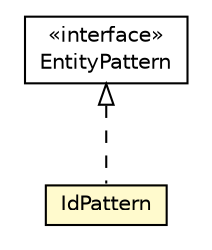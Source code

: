 #!/usr/local/bin/dot
#
# Class diagram 
# Generated by UMLGraph version R5_6-24-gf6e263 (http://www.umlgraph.org/)
#

digraph G {
	edge [fontname="Helvetica",fontsize=10,labelfontname="Helvetica",labelfontsize=10];
	node [fontname="Helvetica",fontsize=10,shape=plaintext];
	nodesep=0.25;
	ranksep=0.5;
	// org.universAAL.middleware.interfaces.configuration.configurationEditionTypes.pattern.IdPattern
	c4659406 [label=<<table title="org.universAAL.middleware.interfaces.configuration.configurationEditionTypes.pattern.IdPattern" border="0" cellborder="1" cellspacing="0" cellpadding="2" port="p" bgcolor="lemonChiffon" href="./IdPattern.html">
		<tr><td><table border="0" cellspacing="0" cellpadding="1">
<tr><td align="center" balign="center"> IdPattern </td></tr>
		</table></td></tr>
		</table>>, URL="./IdPattern.html", fontname="Helvetica", fontcolor="black", fontsize=10.0];
	// org.universAAL.middleware.interfaces.configuration.configurationEditionTypes.pattern.EntityPattern
	c4659411 [label=<<table title="org.universAAL.middleware.interfaces.configuration.configurationEditionTypes.pattern.EntityPattern" border="0" cellborder="1" cellspacing="0" cellpadding="2" port="p" href="./EntityPattern.html">
		<tr><td><table border="0" cellspacing="0" cellpadding="1">
<tr><td align="center" balign="center"> &#171;interface&#187; </td></tr>
<tr><td align="center" balign="center"> EntityPattern </td></tr>
		</table></td></tr>
		</table>>, URL="./EntityPattern.html", fontname="Helvetica", fontcolor="black", fontsize=10.0];
	//org.universAAL.middleware.interfaces.configuration.configurationEditionTypes.pattern.IdPattern implements org.universAAL.middleware.interfaces.configuration.configurationEditionTypes.pattern.EntityPattern
	c4659411:p -> c4659406:p [dir=back,arrowtail=empty,style=dashed];
}

